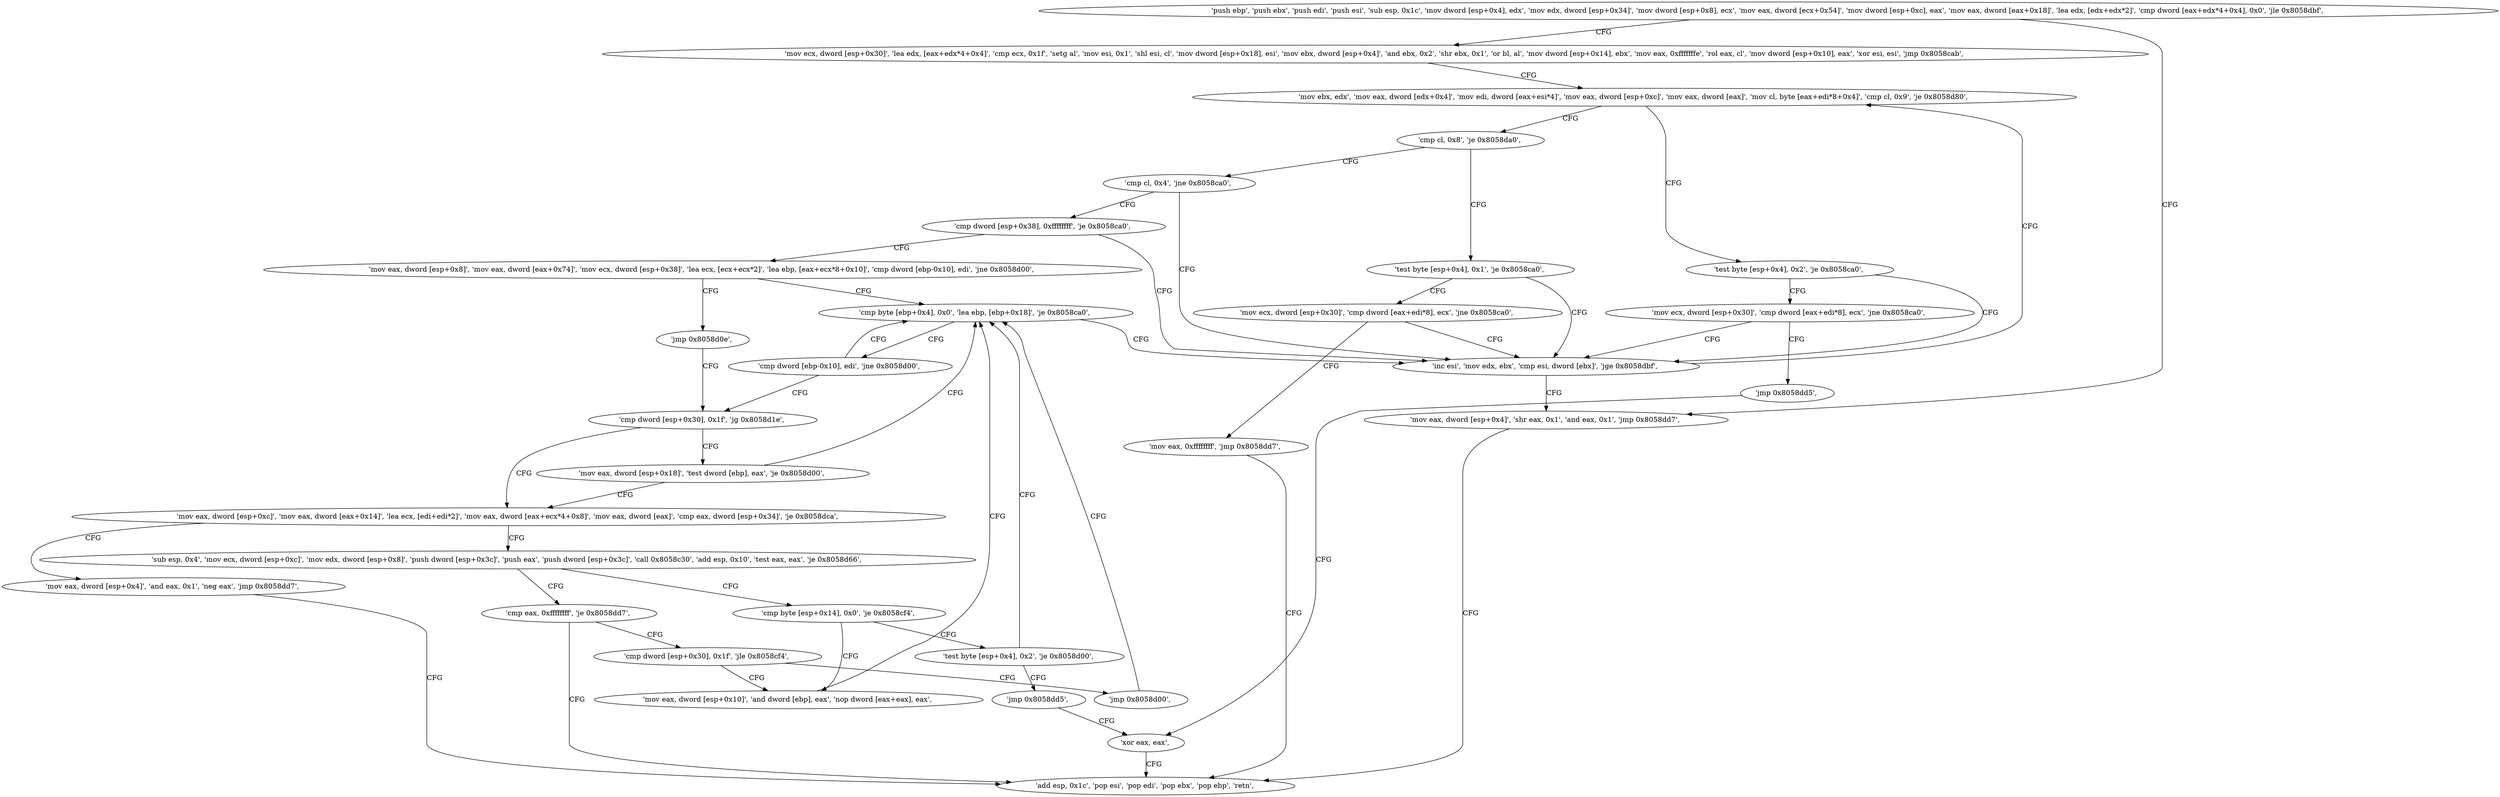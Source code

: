 digraph "func" {
"134581296" [label = "'push ebp', 'push ebx', 'push edi', 'push esi', 'sub esp, 0x1c', 'mov dword [esp+0x4], edx', 'mov edx, dword [esp+0x34]', 'mov dword [esp+0x8], ecx', 'mov eax, dword [ecx+0x54]', 'mov dword [esp+0xc], eax', 'mov eax, dword [eax+0x18]', 'lea edx, [edx+edx*2]', 'cmp dword [eax+edx*4+0x4], 0x0', 'jle 0x8058dbf', " ]
"134581695" [label = "'mov eax, dword [esp+0x4]', 'shr eax, 0x1', 'and eax, 0x1', 'jmp 0x8058dd7', " ]
"134581339" [label = "'mov ecx, dword [esp+0x30]', 'lea edx, [eax+edx*4+0x4]', 'cmp ecx, 0x1f', 'setg al', 'mov esi, 0x1', 'shl esi, cl', 'mov dword [esp+0x18], esi', 'mov ebx, dword [esp+0x4]', 'and ebx, 0x2', 'shr ebx, 0x1', 'or bl, al', 'mov dword [esp+0x14], ebx', 'mov eax, 0xfffffffe', 'rol eax, cl', 'mov dword [esp+0x10], eax', 'xor esi, esi', 'jmp 0x8058cab', " ]
"134581719" [label = "'add esp, 0x1c', 'pop esi', 'pop edi', 'pop ebx', 'pop ebp', 'retn', " ]
"134581419" [label = "'mov ebx, edx', 'mov eax, dword [edx+0x4]', 'mov edi, dword [eax+esi*4]', 'mov eax, dword [esp+0xc]', 'mov eax, dword [eax]', 'mov cl, byte [eax+edi*8+0x4]', 'cmp cl, 0x9', 'je 0x8058d80', " ]
"134581632" [label = "'test byte [esp+0x4], 0x2', 'je 0x8058ca0', " ]
"134581446" [label = "'cmp cl, 0x8', 'je 0x8058da0', " ]
"134581408" [label = "'inc esi', 'mov edx, ebx', 'cmp esi, dword [ebx]', 'jge 0x8058dbf', " ]
"134581643" [label = "'mov ecx, dword [esp+0x30]', 'cmp dword [eax+edi*8], ecx', 'jne 0x8058ca0', " ]
"134581664" [label = "'test byte [esp+0x4], 0x1', 'je 0x8058ca0', " ]
"134581455" [label = "'cmp cl, 0x4', 'jne 0x8058ca0', " ]
"134581656" [label = "'jmp 0x8058dd5', " ]
"134581675" [label = "'mov ecx, dword [esp+0x30]', 'cmp dword [eax+edi*8], ecx', 'jne 0x8058ca0', " ]
"134581460" [label = "'cmp dword [esp+0x38], 0xffffffff', 'je 0x8058ca0', " ]
"134581717" [label = "'xor eax, eax', " ]
"134581688" [label = "'mov eax, 0xffffffff', 'jmp 0x8058dd7', " ]
"134581467" [label = "'mov eax, dword [esp+0x8]', 'mov eax, dword [eax+0x74]', 'mov ecx, dword [esp+0x38]', 'lea ecx, [ecx+ecx*2]', 'lea ebp, [eax+ecx*8+0x10]', 'cmp dword [ebp-0x10], edi', 'jne 0x8058d00', " ]
"134581504" [label = "'cmp byte [ebp+0x4], 0x0', 'lea ebp, [ebp+0x18]', 'je 0x8058ca0', " ]
"134581490" [label = "'jmp 0x8058d0e', " ]
"134581513" [label = "'cmp dword [ebp-0x10], edi', 'jne 0x8058d00', " ]
"134581518" [label = "'cmp dword [esp+0x30], 0x1f', 'jg 0x8058d1e', " ]
"134581534" [label = "'mov eax, dword [esp+0xc]', 'mov eax, dword [eax+0x14]', 'lea ecx, [edi+edi*2]', 'mov eax, dword [eax+ecx*4+0x8]', 'mov eax, dword [eax]', 'cmp eax, dword [esp+0x34]', 'je 0x8058dca', " ]
"134581525" [label = "'mov eax, dword [esp+0x18]', 'test dword [ebp], eax', 'je 0x8058d00', " ]
"134581706" [label = "'mov eax, dword [esp+0x4]', 'and eax, 0x1', 'neg eax', 'jmp 0x8058dd7', " ]
"134581560" [label = "'sub esp, 0x4', 'mov ecx, dword [esp+0xc]', 'mov edx, dword [esp+0x8]', 'push dword [esp+0x3c]', 'push eax', 'push dword [esp+0x3c]', 'call 0x8058c30', 'add esp, 0x10', 'test eax, eax', 'je 0x8058d66', " ]
"134581606" [label = "'cmp byte [esp+0x14], 0x0', 'je 0x8058cf4', " ]
"134581592" [label = "'cmp eax, 0xffffffff', 'je 0x8058dd7', " ]
"134581492" [label = "'mov eax, dword [esp+0x10]', 'and dword [ebp], eax', 'nop dword [eax+eax], eax', " ]
"134581613" [label = "'test byte [esp+0x4], 0x2', 'je 0x8058d00', " ]
"134581597" [label = "'cmp dword [esp+0x30], 0x1f', 'jle 0x8058cf4', " ]
"134581620" [label = "'jmp 0x8058dd5', " ]
"134581604" [label = "'jmp 0x8058d00', " ]
"134581296" -> "134581695" [ label = "CFG" ]
"134581296" -> "134581339" [ label = "CFG" ]
"134581695" -> "134581719" [ label = "CFG" ]
"134581339" -> "134581419" [ label = "CFG" ]
"134581419" -> "134581632" [ label = "CFG" ]
"134581419" -> "134581446" [ label = "CFG" ]
"134581632" -> "134581408" [ label = "CFG" ]
"134581632" -> "134581643" [ label = "CFG" ]
"134581446" -> "134581664" [ label = "CFG" ]
"134581446" -> "134581455" [ label = "CFG" ]
"134581408" -> "134581695" [ label = "CFG" ]
"134581408" -> "134581419" [ label = "CFG" ]
"134581643" -> "134581408" [ label = "CFG" ]
"134581643" -> "134581656" [ label = "CFG" ]
"134581664" -> "134581408" [ label = "CFG" ]
"134581664" -> "134581675" [ label = "CFG" ]
"134581455" -> "134581408" [ label = "CFG" ]
"134581455" -> "134581460" [ label = "CFG" ]
"134581656" -> "134581717" [ label = "CFG" ]
"134581675" -> "134581408" [ label = "CFG" ]
"134581675" -> "134581688" [ label = "CFG" ]
"134581460" -> "134581408" [ label = "CFG" ]
"134581460" -> "134581467" [ label = "CFG" ]
"134581717" -> "134581719" [ label = "CFG" ]
"134581688" -> "134581719" [ label = "CFG" ]
"134581467" -> "134581504" [ label = "CFG" ]
"134581467" -> "134581490" [ label = "CFG" ]
"134581504" -> "134581408" [ label = "CFG" ]
"134581504" -> "134581513" [ label = "CFG" ]
"134581490" -> "134581518" [ label = "CFG" ]
"134581513" -> "134581504" [ label = "CFG" ]
"134581513" -> "134581518" [ label = "CFG" ]
"134581518" -> "134581534" [ label = "CFG" ]
"134581518" -> "134581525" [ label = "CFG" ]
"134581534" -> "134581706" [ label = "CFG" ]
"134581534" -> "134581560" [ label = "CFG" ]
"134581525" -> "134581504" [ label = "CFG" ]
"134581525" -> "134581534" [ label = "CFG" ]
"134581706" -> "134581719" [ label = "CFG" ]
"134581560" -> "134581606" [ label = "CFG" ]
"134581560" -> "134581592" [ label = "CFG" ]
"134581606" -> "134581492" [ label = "CFG" ]
"134581606" -> "134581613" [ label = "CFG" ]
"134581592" -> "134581719" [ label = "CFG" ]
"134581592" -> "134581597" [ label = "CFG" ]
"134581492" -> "134581504" [ label = "CFG" ]
"134581613" -> "134581504" [ label = "CFG" ]
"134581613" -> "134581620" [ label = "CFG" ]
"134581597" -> "134581492" [ label = "CFG" ]
"134581597" -> "134581604" [ label = "CFG" ]
"134581620" -> "134581717" [ label = "CFG" ]
"134581604" -> "134581504" [ label = "CFG" ]
}
